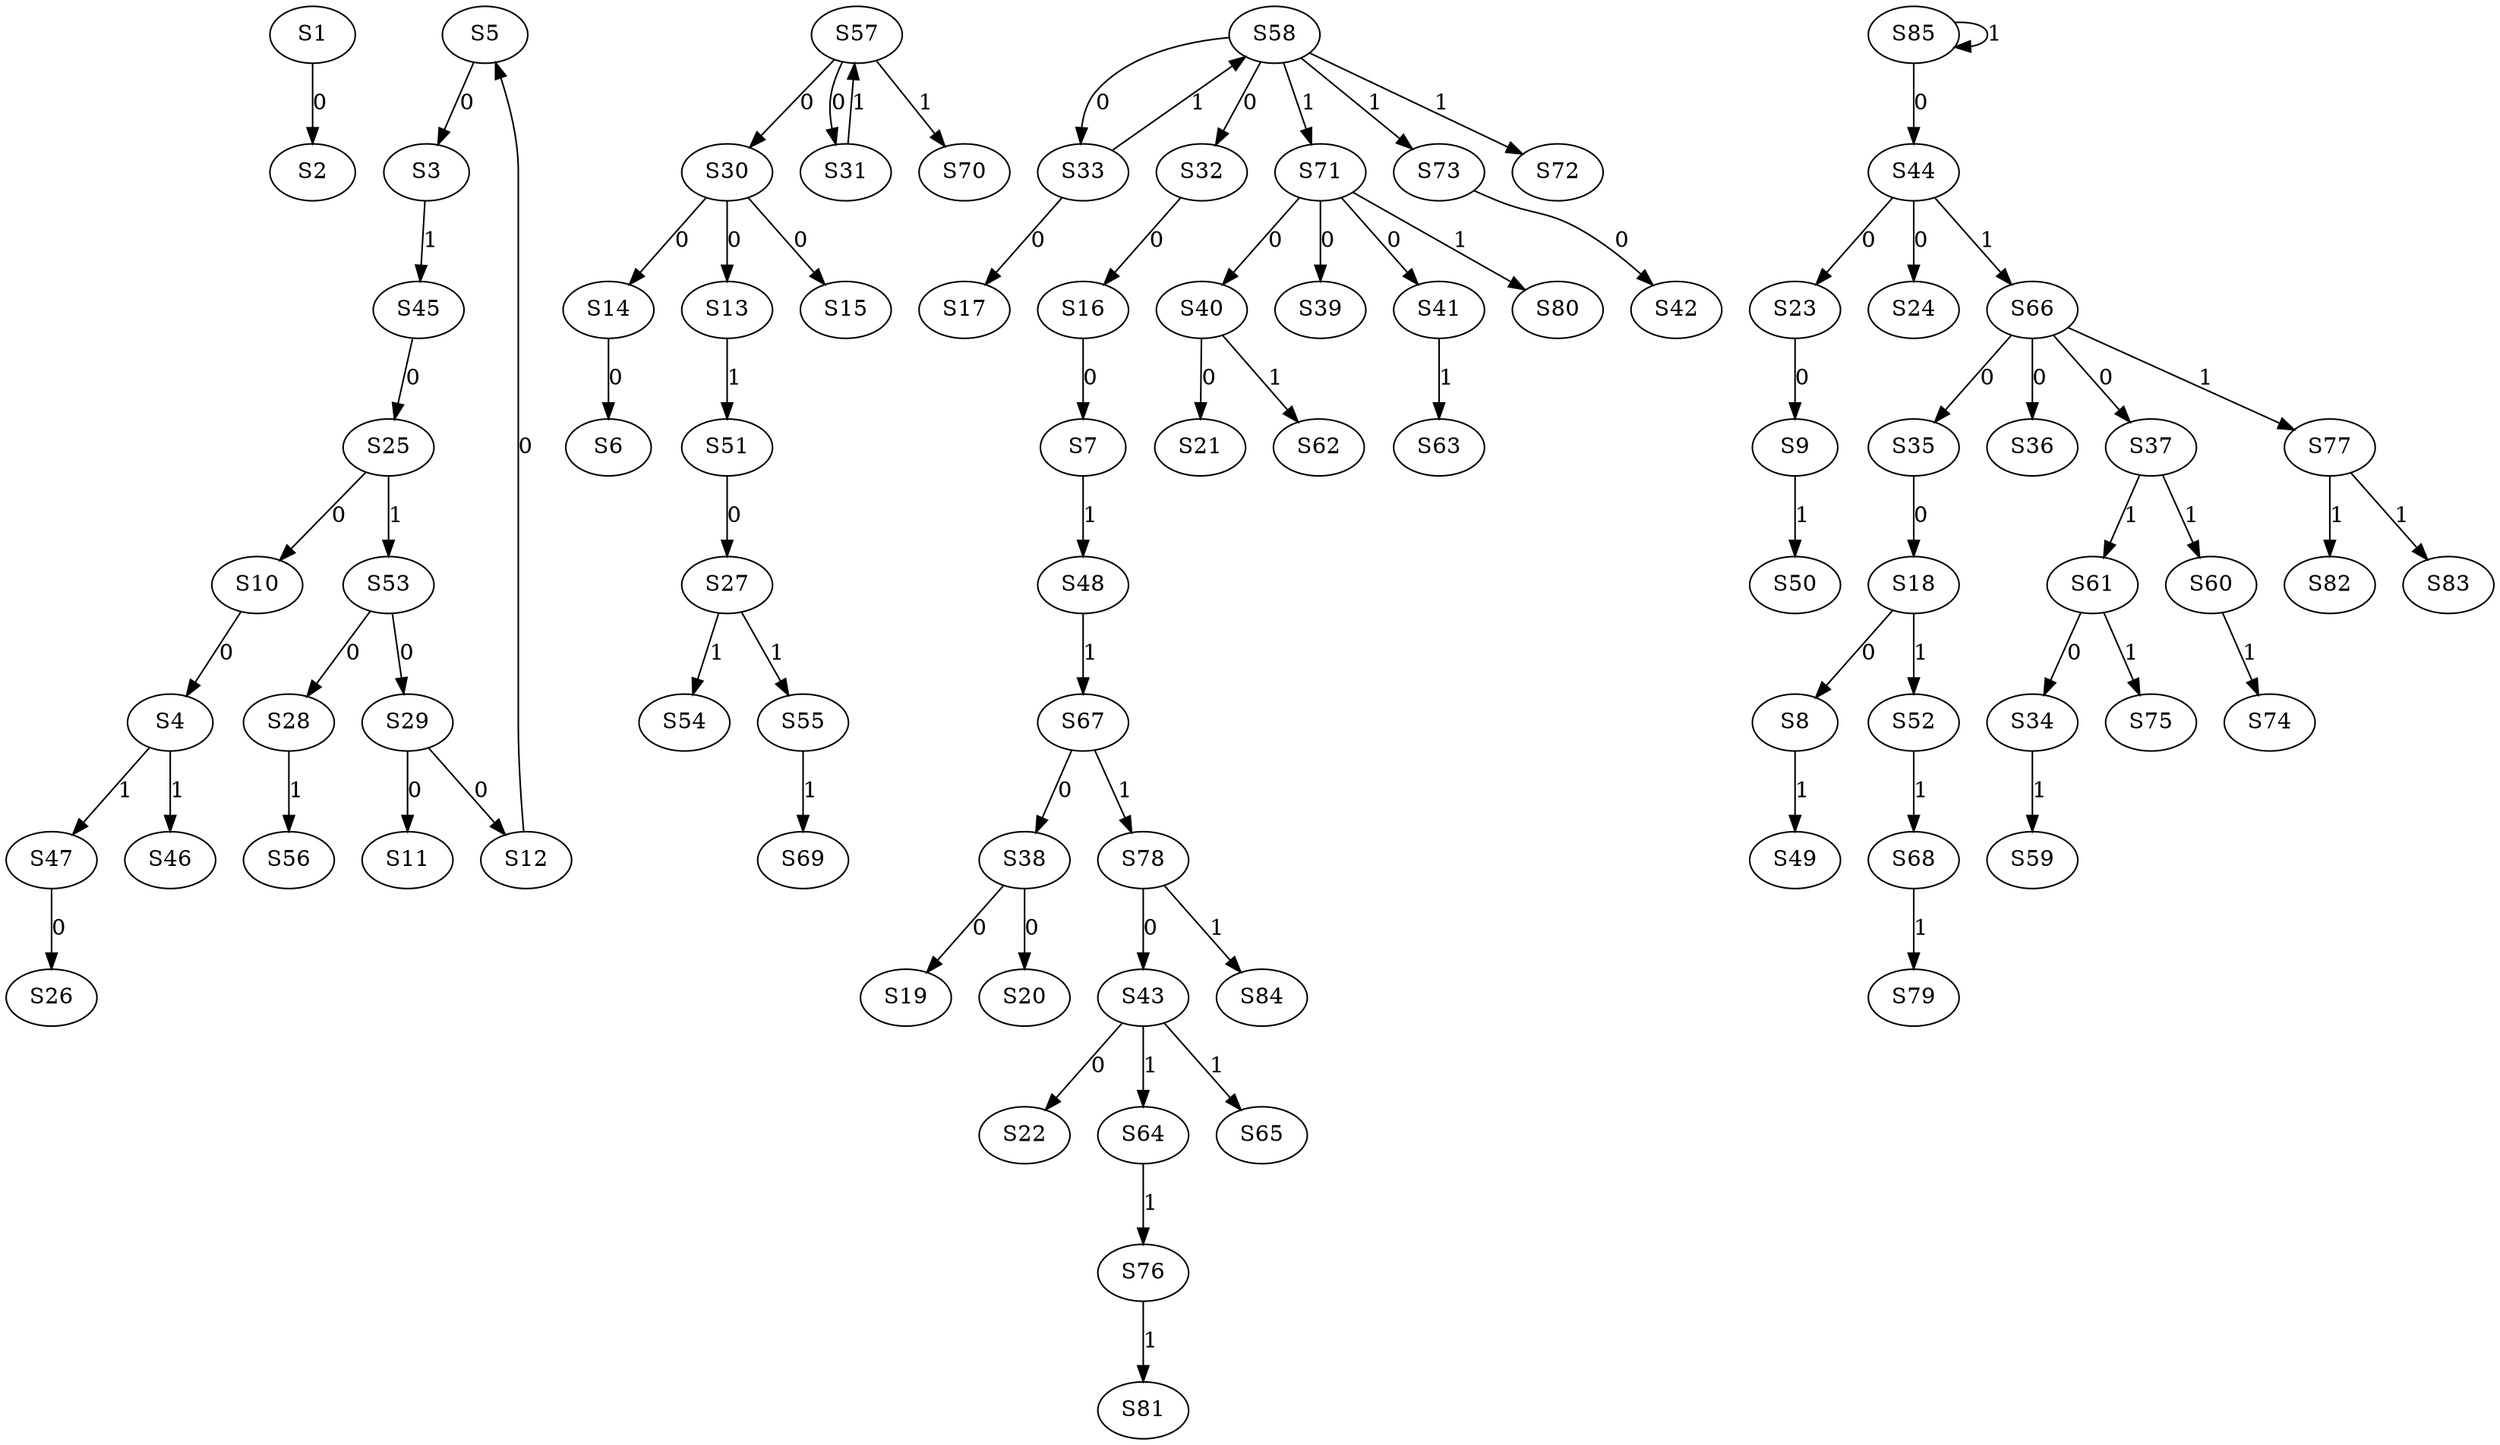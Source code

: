 strict digraph {
	S1 -> S2 [ label = 0 ];
	S5 -> S3 [ label = 0 ];
	S10 -> S4 [ label = 0 ];
	S12 -> S5 [ label = 0 ];
	S14 -> S6 [ label = 0 ];
	S16 -> S7 [ label = 0 ];
	S18 -> S8 [ label = 0 ];
	S23 -> S9 [ label = 0 ];
	S25 -> S10 [ label = 0 ];
	S29 -> S11 [ label = 0 ];
	S29 -> S12 [ label = 0 ];
	S30 -> S13 [ label = 0 ];
	S30 -> S14 [ label = 0 ];
	S30 -> S15 [ label = 0 ];
	S32 -> S16 [ label = 0 ];
	S33 -> S17 [ label = 0 ];
	S35 -> S18 [ label = 0 ];
	S38 -> S19 [ label = 0 ];
	S38 -> S20 [ label = 0 ];
	S40 -> S21 [ label = 0 ];
	S43 -> S22 [ label = 0 ];
	S44 -> S23 [ label = 0 ];
	S44 -> S24 [ label = 0 ];
	S45 -> S25 [ label = 0 ];
	S47 -> S26 [ label = 0 ];
	S51 -> S27 [ label = 0 ];
	S53 -> S28 [ label = 0 ];
	S53 -> S29 [ label = 0 ];
	S57 -> S30 [ label = 0 ];
	S57 -> S31 [ label = 0 ];
	S58 -> S32 [ label = 0 ];
	S58 -> S33 [ label = 0 ];
	S61 -> S34 [ label = 0 ];
	S66 -> S35 [ label = 0 ];
	S66 -> S36 [ label = 0 ];
	S66 -> S37 [ label = 0 ];
	S67 -> S38 [ label = 0 ];
	S71 -> S39 [ label = 0 ];
	S71 -> S40 [ label = 0 ];
	S71 -> S41 [ label = 0 ];
	S73 -> S42 [ label = 0 ];
	S78 -> S43 [ label = 0 ];
	S85 -> S44 [ label = 0 ];
	S3 -> S45 [ label = 1 ];
	S4 -> S46 [ label = 1 ];
	S4 -> S47 [ label = 1 ];
	S7 -> S48 [ label = 1 ];
	S8 -> S49 [ label = 1 ];
	S9 -> S50 [ label = 1 ];
	S13 -> S51 [ label = 1 ];
	S18 -> S52 [ label = 1 ];
	S25 -> S53 [ label = 1 ];
	S27 -> S54 [ label = 1 ];
	S27 -> S55 [ label = 1 ];
	S28 -> S56 [ label = 1 ];
	S31 -> S57 [ label = 1 ];
	S33 -> S58 [ label = 1 ];
	S34 -> S59 [ label = 1 ];
	S37 -> S60 [ label = 1 ];
	S37 -> S61 [ label = 1 ];
	S40 -> S62 [ label = 1 ];
	S41 -> S63 [ label = 1 ];
	S43 -> S64 [ label = 1 ];
	S43 -> S65 [ label = 1 ];
	S44 -> S66 [ label = 1 ];
	S48 -> S67 [ label = 1 ];
	S52 -> S68 [ label = 1 ];
	S55 -> S69 [ label = 1 ];
	S57 -> S70 [ label = 1 ];
	S58 -> S71 [ label = 1 ];
	S58 -> S72 [ label = 1 ];
	S58 -> S73 [ label = 1 ];
	S60 -> S74 [ label = 1 ];
	S61 -> S75 [ label = 1 ];
	S64 -> S76 [ label = 1 ];
	S66 -> S77 [ label = 1 ];
	S67 -> S78 [ label = 1 ];
	S68 -> S79 [ label = 1 ];
	S71 -> S80 [ label = 1 ];
	S76 -> S81 [ label = 1 ];
	S77 -> S82 [ label = 1 ];
	S77 -> S83 [ label = 1 ];
	S78 -> S84 [ label = 1 ];
	S85 -> S85 [ label = 1 ];
}